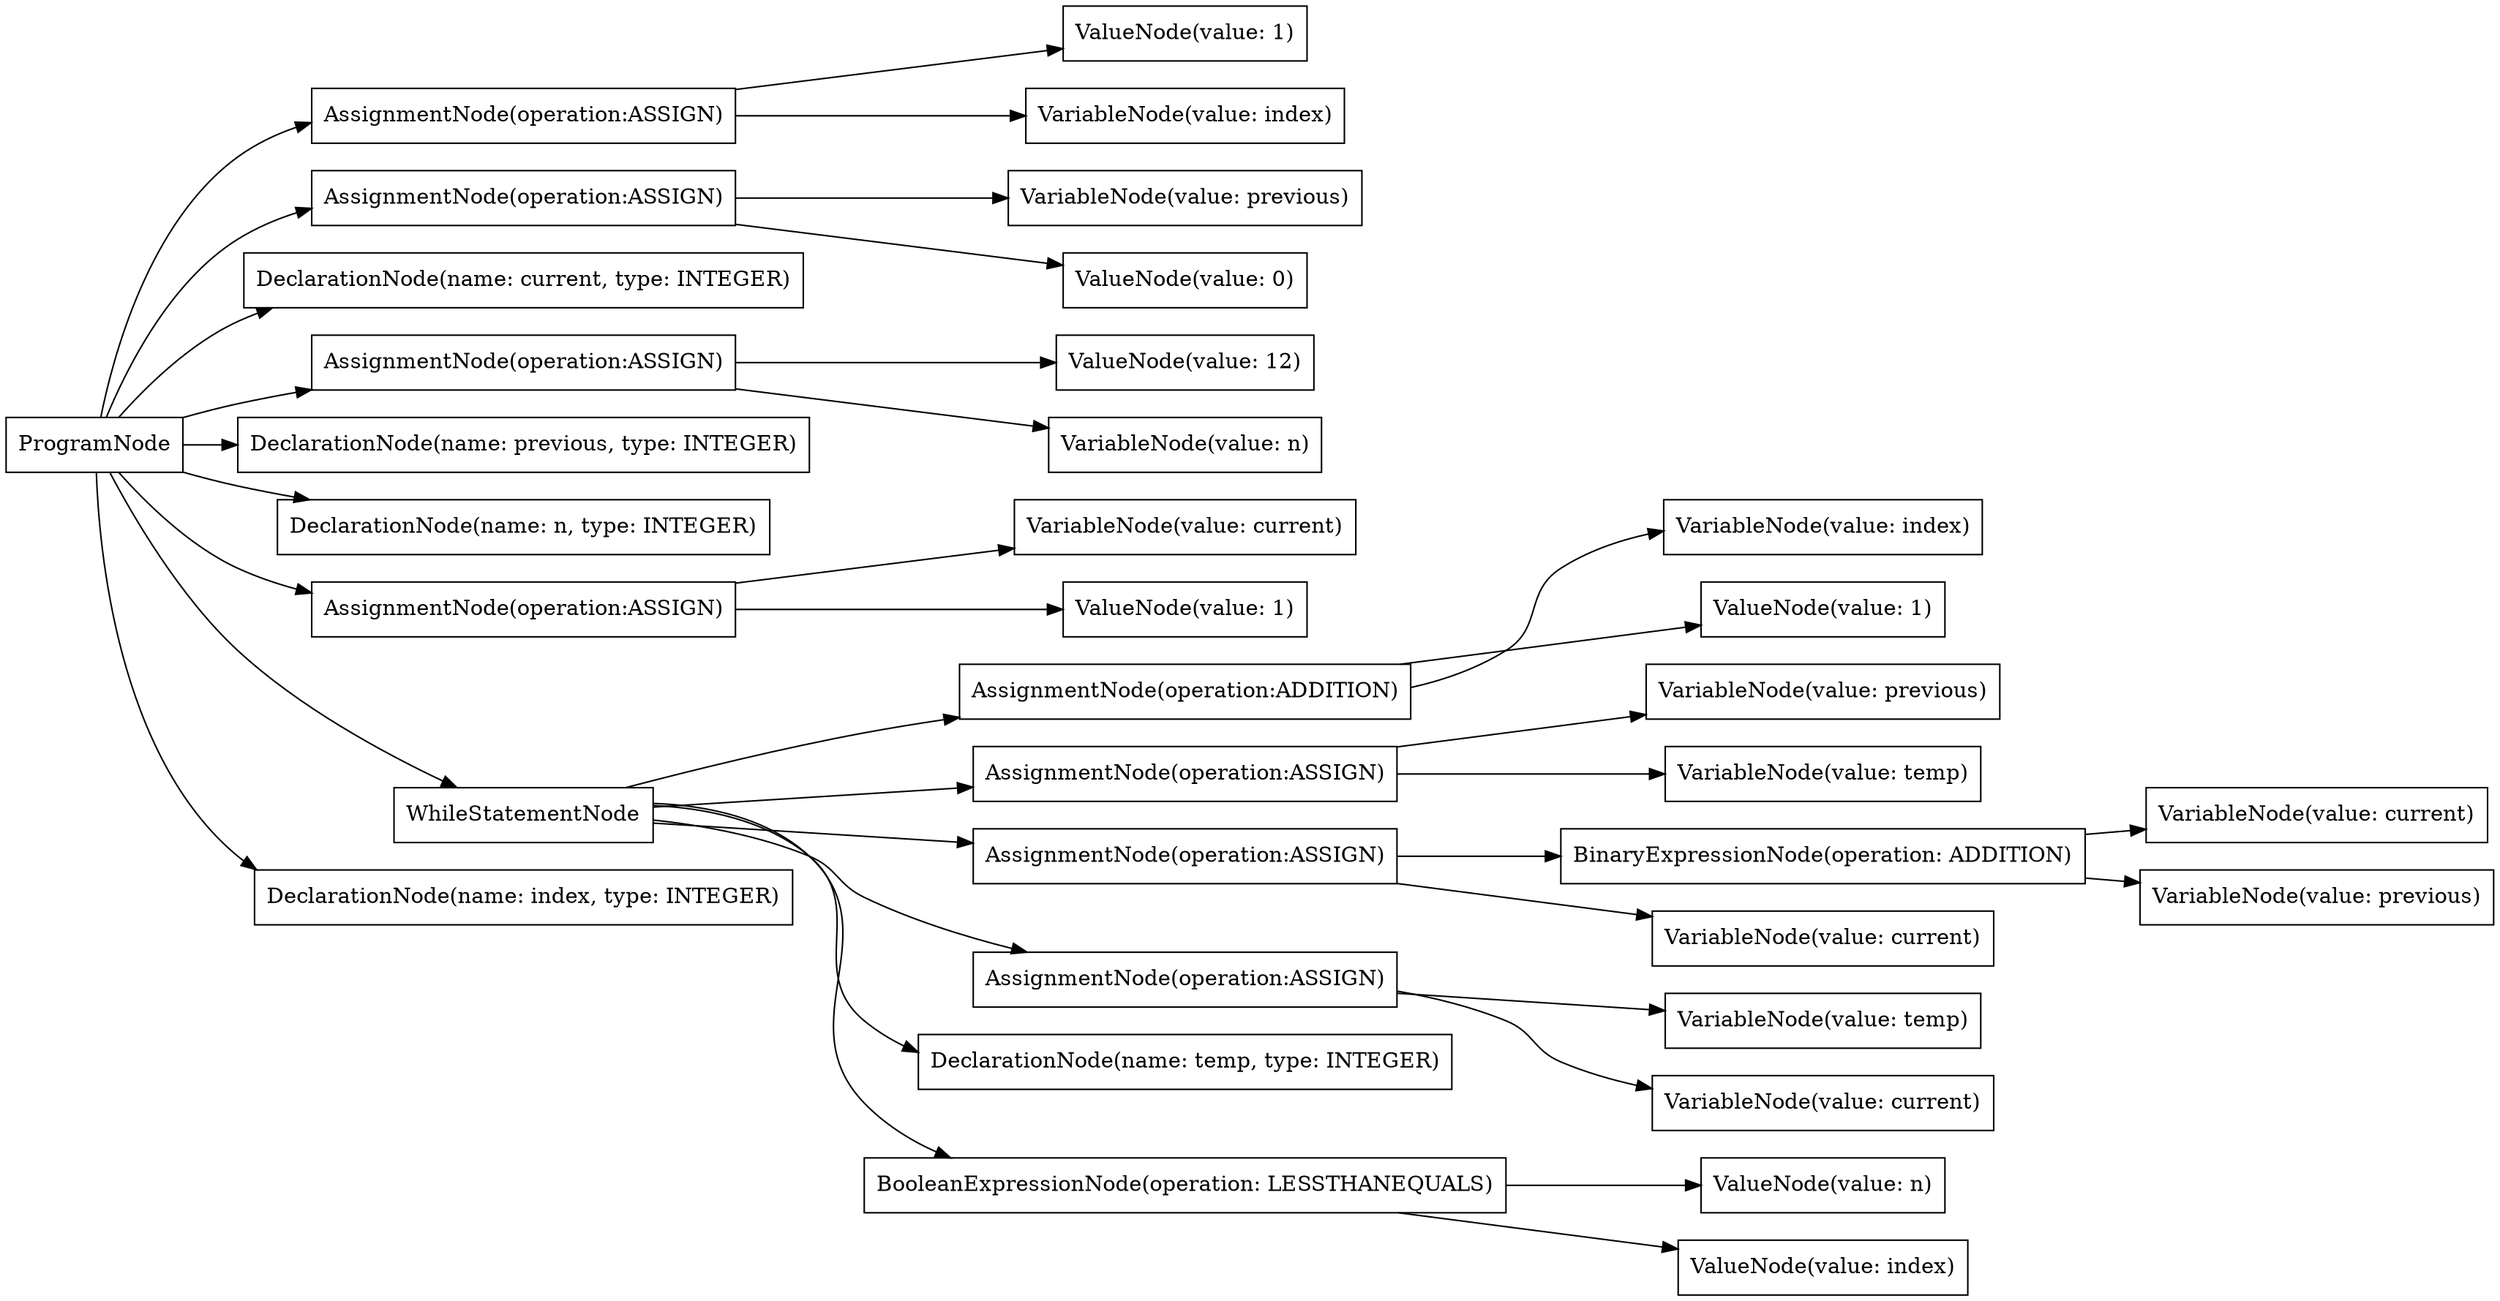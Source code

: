 digraph G {
rankdir=LR
"1598cc62-a040-4c96-a715-40929d4e8865" [label="ValueNode(value: n)" shape="box"];
"2259b447-775e-484d-abc6-ef369a8b9eb7" [label="VariableNode(value: current)" shape="box"];
"2cd7ddb2-db0f-4125-9a5f-0c3afbd9dd72" [label="VariableNode(value: previous)" shape="box"];
"cb3bdbce-2cbb-4ff4-a6da-271accab3a93" [label="ValueNode(value: index)" shape="box"];
"d387afe9-e97c-4233-b314-a5cb87ac8617" [label="AssignmentNode(operation:ADDITION)" shape="box"];
"2eb23c79-bd03-42dd-8d19-5a05aa5a4f15" [label="AssignmentNode(operation:ASSIGN)" shape="box"];
"a33493f9-18ba-407a-9705-1859ee42eb54" [label="VariableNode(value: index)" shape="box"];
"a5b25526-06e3-4ff8-b8d0-5e2e38a7875f" [label="AssignmentNode(operation:ASSIGN)" shape="box"];
"345a327a-f5e6-4e40-a470-d479b4a6dd65" [label="VariableNode(value: temp)" shape="box"];
"f690ba80-638a-43a1-8a34-8bd579846491" [label="AssignmentNode(operation:ASSIGN)" shape="box"];
"050d7a69-79f7-4683-8966-785dd52abf0e" [label="VariableNode(value: current)" shape="box"];
"63b0db0d-f8c6-4627-a281-7fc058c44388" [label="VariableNode(value: previous)" shape="box"];
"cd5df68f-49a5-4409-989e-12e0c65c230f" [label="AssignmentNode(operation:ASSIGN)" shape="box"];
"572d2a5b-db16-4991-8e36-242638f50540" [label="DeclarationNode(name: current, type: INTEGER)" shape="box"];
"e66a27bc-6d84-4366-966f-1d8b20fd633a" [label="ProgramNode" shape="box"];
"476bae66-0436-4d24-b4fe-65cf7fa19297" [label="AssignmentNode(operation:ASSIGN)" shape="box"];
"1b7afba1-a5e2-4e57-9f86-de44672feadb" [label="BinaryExpressionNode(operation: ADDITION)" shape="box"];
"b91ae6b7-8b5b-4391-b619-72574a7e108b" [label="DeclarationNode(name: previous, type: INTEGER)" shape="box"];
"273c07ef-bd91-470a-b095-3624a7171c71" [label="VariableNode(value: current)" shape="box"];
"2bc87493-0fb0-488c-b5a7-75df91b4c30b" [label="ValueNode(value: 1)" shape="box"];
"423a2973-9674-4e57-865b-6d27384eb77c" [label="DeclarationNode(name: n, type: INTEGER)" shape="box"];
"a3856da6-5369-490c-bdc8-566bd0c039c3" [label="AssignmentNode(operation:ASSIGN)" shape="box"];
"9d8b77f6-9576-4df6-a2c6-3955adf1de78" [label="AssignmentNode(operation:ASSIGN)" shape="box"];
"c4dc342a-157e-4c3e-8f09-b0a40febead7" [label="VariableNode(value: temp)" shape="box"];
"b3eccedd-138e-4974-8f8a-404dd6236906" [label="ValueNode(value: 1)" shape="box"];
"8e254e43-566a-420e-bbe4-346612784c51" [label="VariableNode(value: index)" shape="box"];
"5fdd9365-0da8-4bfb-96e7-edee84d4459d" [label="ValueNode(value: 12)" shape="box"];
"58257139-119f-48bf-94a1-a4c4a7a32e95" [label="DeclarationNode(name: temp, type: INTEGER)" shape="box"];
"6e11b7ce-fbcb-465d-a788-a3076c3b25cd" [label="ValueNode(value: 0)" shape="box"];
"a655c826-fd8b-4dc7-8e2f-fc29f4602268" [label="BooleanExpressionNode(operation: LESSTHANEQUALS)" shape="box"];
"e25e2966-135f-4fb7-87e0-da6ccc20f24d" [label="ValueNode(value: 1)" shape="box"];
"41be5033-bd5d-4a7b-8ed8-144ab931303b" [label="VariableNode(value: n)" shape="box"];
"1a85a946-a6a1-46c3-8ca6-65077cb39046" [label="VariableNode(value: current)" shape="box"];
"1d7d0f8a-e124-4851-97ad-0459195e201e" [label="WhileStatementNode" shape="box"];
"6860946e-a81e-4b1f-beb5-7e4b886ed425" [label="VariableNode(value: previous)" shape="box"];
"ea73a34b-d3ce-427d-910f-1d67c8065e1b" [label="DeclarationNode(name: index, type: INTEGER)" shape="box"];
"e66a27bc-6d84-4366-966f-1d8b20fd633a" -> "423a2973-9674-4e57-865b-6d27384eb77c";
"e66a27bc-6d84-4366-966f-1d8b20fd633a" -> "b91ae6b7-8b5b-4391-b619-72574a7e108b";
"e66a27bc-6d84-4366-966f-1d8b20fd633a" -> "572d2a5b-db16-4991-8e36-242638f50540";
"e66a27bc-6d84-4366-966f-1d8b20fd633a" -> "ea73a34b-d3ce-427d-910f-1d67c8065e1b";
"e66a27bc-6d84-4366-966f-1d8b20fd633a" -> "476bae66-0436-4d24-b4fe-65cf7fa19297";
"476bae66-0436-4d24-b4fe-65cf7fa19297" -> "41be5033-bd5d-4a7b-8ed8-144ab931303b";
"476bae66-0436-4d24-b4fe-65cf7fa19297" -> "5fdd9365-0da8-4bfb-96e7-edee84d4459d";
"e66a27bc-6d84-4366-966f-1d8b20fd633a" -> "cd5df68f-49a5-4409-989e-12e0c65c230f";
"cd5df68f-49a5-4409-989e-12e0c65c230f" -> "63b0db0d-f8c6-4627-a281-7fc058c44388";
"cd5df68f-49a5-4409-989e-12e0c65c230f" -> "6e11b7ce-fbcb-465d-a788-a3076c3b25cd";
"e66a27bc-6d84-4366-966f-1d8b20fd633a" -> "9d8b77f6-9576-4df6-a2c6-3955adf1de78";
"9d8b77f6-9576-4df6-a2c6-3955adf1de78" -> "2259b447-775e-484d-abc6-ef369a8b9eb7";
"9d8b77f6-9576-4df6-a2c6-3955adf1de78" -> "b3eccedd-138e-4974-8f8a-404dd6236906";
"e66a27bc-6d84-4366-966f-1d8b20fd633a" -> "f690ba80-638a-43a1-8a34-8bd579846491";
"f690ba80-638a-43a1-8a34-8bd579846491" -> "8e254e43-566a-420e-bbe4-346612784c51";
"f690ba80-638a-43a1-8a34-8bd579846491" -> "2bc87493-0fb0-488c-b5a7-75df91b4c30b";
"e66a27bc-6d84-4366-966f-1d8b20fd633a" -> "1d7d0f8a-e124-4851-97ad-0459195e201e";
"1d7d0f8a-e124-4851-97ad-0459195e201e" -> "a655c826-fd8b-4dc7-8e2f-fc29f4602268";
"a655c826-fd8b-4dc7-8e2f-fc29f4602268" -> "cb3bdbce-2cbb-4ff4-a6da-271accab3a93";
"a655c826-fd8b-4dc7-8e2f-fc29f4602268" -> "1598cc62-a040-4c96-a715-40929d4e8865";
"1d7d0f8a-e124-4851-97ad-0459195e201e" -> "58257139-119f-48bf-94a1-a4c4a7a32e95";
"1d7d0f8a-e124-4851-97ad-0459195e201e" -> "a3856da6-5369-490c-bdc8-566bd0c039c3";
"a3856da6-5369-490c-bdc8-566bd0c039c3" -> "345a327a-f5e6-4e40-a470-d479b4a6dd65";
"a3856da6-5369-490c-bdc8-566bd0c039c3" -> "050d7a69-79f7-4683-8966-785dd52abf0e";
"1d7d0f8a-e124-4851-97ad-0459195e201e" -> "a5b25526-06e3-4ff8-b8d0-5e2e38a7875f";
"a5b25526-06e3-4ff8-b8d0-5e2e38a7875f" -> "273c07ef-bd91-470a-b095-3624a7171c71";
"a5b25526-06e3-4ff8-b8d0-5e2e38a7875f" -> "1b7afba1-a5e2-4e57-9f86-de44672feadb";
"1b7afba1-a5e2-4e57-9f86-de44672feadb" -> "1a85a946-a6a1-46c3-8ca6-65077cb39046";
"1b7afba1-a5e2-4e57-9f86-de44672feadb" -> "6860946e-a81e-4b1f-beb5-7e4b886ed425";
"1d7d0f8a-e124-4851-97ad-0459195e201e" -> "2eb23c79-bd03-42dd-8d19-5a05aa5a4f15";
"2eb23c79-bd03-42dd-8d19-5a05aa5a4f15" -> "2cd7ddb2-db0f-4125-9a5f-0c3afbd9dd72";
"2eb23c79-bd03-42dd-8d19-5a05aa5a4f15" -> "c4dc342a-157e-4c3e-8f09-b0a40febead7";
"1d7d0f8a-e124-4851-97ad-0459195e201e" -> "d387afe9-e97c-4233-b314-a5cb87ac8617";
"d387afe9-e97c-4233-b314-a5cb87ac8617" -> "a33493f9-18ba-407a-9705-1859ee42eb54";
"d387afe9-e97c-4233-b314-a5cb87ac8617" -> "e25e2966-135f-4fb7-87e0-da6ccc20f24d";
}